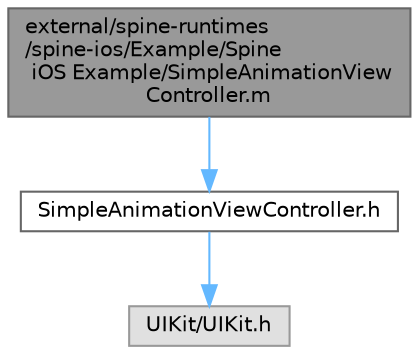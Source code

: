 digraph "external/spine-runtimes/spine-ios/Example/Spine iOS Example/SimpleAnimationViewController.m"
{
 // LATEX_PDF_SIZE
  bgcolor="transparent";
  edge [fontname=Helvetica,fontsize=10,labelfontname=Helvetica,labelfontsize=10];
  node [fontname=Helvetica,fontsize=10,shape=box,height=0.2,width=0.4];
  Node1 [id="Node000001",label="external/spine-runtimes\l/spine-ios/Example/Spine\l iOS Example/SimpleAnimationView\lController.m",height=0.2,width=0.4,color="gray40", fillcolor="grey60", style="filled", fontcolor="black",tooltip=" "];
  Node1 -> Node2 [id="edge1_Node000001_Node000002",color="steelblue1",style="solid",tooltip=" "];
  Node2 [id="Node000002",label="SimpleAnimationViewController.h",height=0.2,width=0.4,color="grey40", fillcolor="white", style="filled",URL="$_simple_animation_view_controller_8h.html",tooltip=" "];
  Node2 -> Node3 [id="edge2_Node000002_Node000003",color="steelblue1",style="solid",tooltip=" "];
  Node3 [id="Node000003",label="UIKit/UIKit.h",height=0.2,width=0.4,color="grey60", fillcolor="#E0E0E0", style="filled",tooltip=" "];
}
